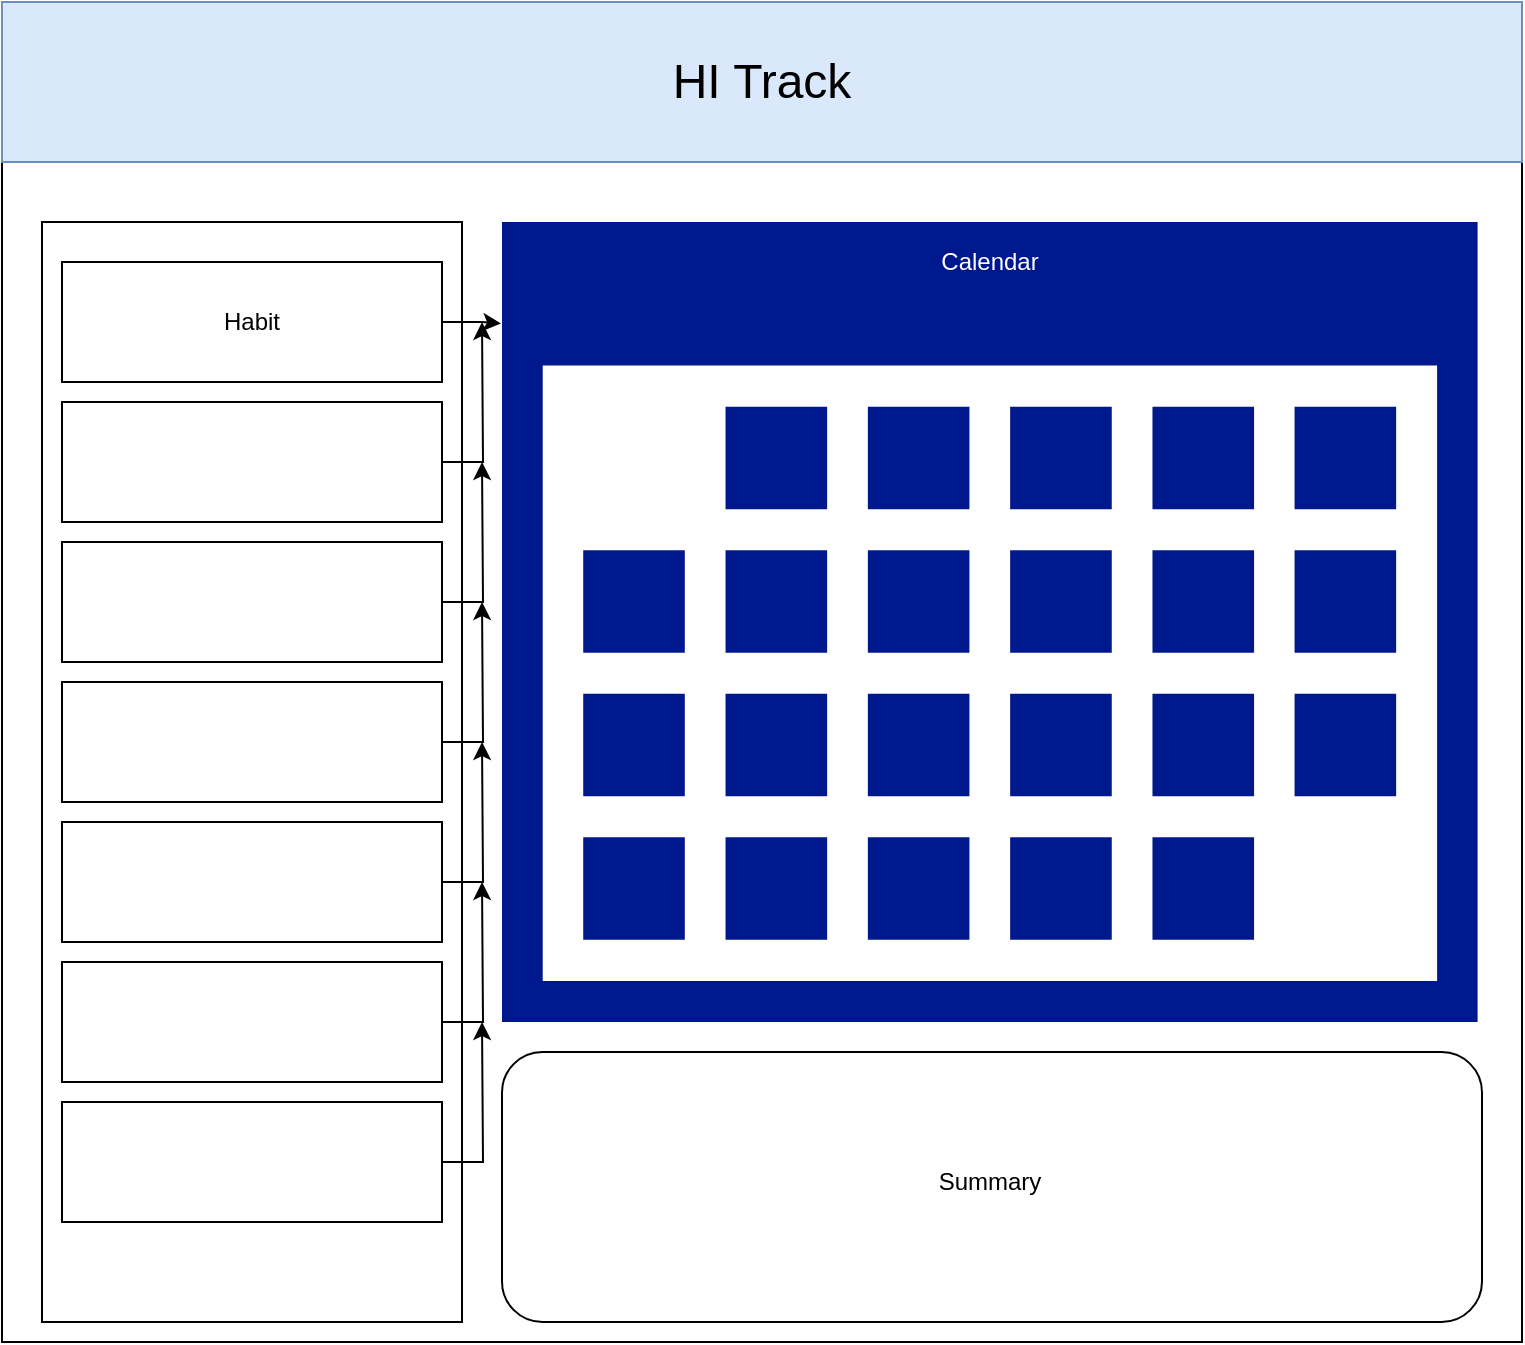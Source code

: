 <mxfile version="13.8.0" type="github">
  <diagram id="7v6SowFsglxmOPe5aAIz" name="Page-1">
    <mxGraphModel dx="1144" dy="742" grid="1" gridSize="10" guides="1" tooltips="1" connect="1" arrows="1" fold="1" page="1" pageScale="1" pageWidth="827" pageHeight="1169" math="0" shadow="0">
      <root>
        <mxCell id="0" />
        <mxCell id="1" parent="0" />
        <mxCell id="5jTeiE3X92dWw22Mxl1Y-1" value="" style="rounded=0;whiteSpace=wrap;html=1;" parent="1" vertex="1">
          <mxGeometry x="40" y="40" width="760" height="670" as="geometry" />
        </mxCell>
        <mxCell id="5jTeiE3X92dWw22Mxl1Y-2" value="" style="rounded=0;whiteSpace=wrap;html=1;fillColor=#dae8fc;strokeColor=#6c8ebf;" parent="1" vertex="1">
          <mxGeometry x="40" y="40" width="760" height="80" as="geometry" />
        </mxCell>
        <mxCell id="5jTeiE3X92dWw22Mxl1Y-3" value="&lt;font style=&quot;font-size: 24px&quot;&gt;HI Track&lt;/font&gt;" style="text;html=1;strokeColor=none;fillColor=none;align=center;verticalAlign=middle;whiteSpace=wrap;rounded=0;" parent="1" vertex="1">
          <mxGeometry x="355" y="50" width="130" height="60" as="geometry" />
        </mxCell>
        <mxCell id="5jTeiE3X92dWw22Mxl1Y-4" value="" style="rounded=0;whiteSpace=wrap;html=1;" parent="1" vertex="1">
          <mxGeometry x="60" y="150" width="210" height="550" as="geometry" />
        </mxCell>
        <mxCell id="5jTeiE3X92dWw22Mxl1Y-8" value="" style="aspect=fixed;pointerEvents=1;shadow=0;dashed=0;html=1;strokeColor=none;labelPosition=center;verticalLabelPosition=bottom;verticalAlign=top;align=center;fillColor=#00188D;shape=mxgraph.mscae.enterprise.calendar" parent="1" vertex="1">
          <mxGeometry x="290" y="150" width="487.8" height="400" as="geometry" />
        </mxCell>
        <mxCell id="UHfEggut4Vs32kTrTG5R-1" value="&lt;font color=&quot;#ffffff&quot;&gt;Calendar&lt;/font&gt;" style="text;html=1;strokeColor=none;fillColor=none;align=center;verticalAlign=middle;whiteSpace=wrap;rounded=0;" parent="1" vertex="1">
          <mxGeometry x="513.9" y="160" width="40" height="20" as="geometry" />
        </mxCell>
        <mxCell id="WT9Sr95JUcOkV2oNeUJ_-30" style="edgeStyle=orthogonalEdgeStyle;rounded=0;orthogonalLoop=1;jettySize=auto;html=1;entryX=-0.001;entryY=0.127;entryDx=0;entryDy=0;entryPerimeter=0;" edge="1" parent="1" source="WT9Sr95JUcOkV2oNeUJ_-19" target="5jTeiE3X92dWw22Mxl1Y-8">
          <mxGeometry relative="1" as="geometry" />
        </mxCell>
        <mxCell id="WT9Sr95JUcOkV2oNeUJ_-19" value="" style="rounded=0;whiteSpace=wrap;html=1;" vertex="1" parent="1">
          <mxGeometry x="70" y="170" width="190" height="60" as="geometry" />
        </mxCell>
        <mxCell id="WT9Sr95JUcOkV2oNeUJ_-31" style="edgeStyle=orthogonalEdgeStyle;rounded=0;orthogonalLoop=1;jettySize=auto;html=1;exitX=1;exitY=0.5;exitDx=0;exitDy=0;" edge="1" parent="1" source="WT9Sr95JUcOkV2oNeUJ_-20">
          <mxGeometry relative="1" as="geometry">
            <mxPoint x="280" y="200" as="targetPoint" />
          </mxGeometry>
        </mxCell>
        <mxCell id="WT9Sr95JUcOkV2oNeUJ_-20" value="" style="rounded=0;whiteSpace=wrap;html=1;" vertex="1" parent="1">
          <mxGeometry x="70" y="240" width="190" height="60" as="geometry" />
        </mxCell>
        <mxCell id="WT9Sr95JUcOkV2oNeUJ_-32" style="edgeStyle=orthogonalEdgeStyle;rounded=0;orthogonalLoop=1;jettySize=auto;html=1;" edge="1" parent="1" source="WT9Sr95JUcOkV2oNeUJ_-22">
          <mxGeometry relative="1" as="geometry">
            <mxPoint x="280" y="270" as="targetPoint" />
          </mxGeometry>
        </mxCell>
        <mxCell id="WT9Sr95JUcOkV2oNeUJ_-22" value="" style="rounded=0;whiteSpace=wrap;html=1;" vertex="1" parent="1">
          <mxGeometry x="70" y="310" width="190" height="60" as="geometry" />
        </mxCell>
        <mxCell id="WT9Sr95JUcOkV2oNeUJ_-33" style="edgeStyle=orthogonalEdgeStyle;rounded=0;orthogonalLoop=1;jettySize=auto;html=1;" edge="1" parent="1" source="WT9Sr95JUcOkV2oNeUJ_-23">
          <mxGeometry relative="1" as="geometry">
            <mxPoint x="280" y="340" as="targetPoint" />
          </mxGeometry>
        </mxCell>
        <mxCell id="WT9Sr95JUcOkV2oNeUJ_-23" value="" style="rounded=0;whiteSpace=wrap;html=1;" vertex="1" parent="1">
          <mxGeometry x="70" y="380" width="190" height="60" as="geometry" />
        </mxCell>
        <mxCell id="WT9Sr95JUcOkV2oNeUJ_-34" style="edgeStyle=orthogonalEdgeStyle;rounded=0;orthogonalLoop=1;jettySize=auto;html=1;" edge="1" parent="1" source="WT9Sr95JUcOkV2oNeUJ_-24">
          <mxGeometry relative="1" as="geometry">
            <mxPoint x="280" y="410" as="targetPoint" />
          </mxGeometry>
        </mxCell>
        <mxCell id="WT9Sr95JUcOkV2oNeUJ_-24" value="" style="rounded=0;whiteSpace=wrap;html=1;" vertex="1" parent="1">
          <mxGeometry x="70" y="450" width="190" height="60" as="geometry" />
        </mxCell>
        <mxCell id="WT9Sr95JUcOkV2oNeUJ_-35" style="edgeStyle=orthogonalEdgeStyle;rounded=0;orthogonalLoop=1;jettySize=auto;html=1;" edge="1" parent="1" source="WT9Sr95JUcOkV2oNeUJ_-25">
          <mxGeometry relative="1" as="geometry">
            <mxPoint x="280" y="480" as="targetPoint" />
          </mxGeometry>
        </mxCell>
        <mxCell id="WT9Sr95JUcOkV2oNeUJ_-25" value="" style="rounded=0;whiteSpace=wrap;html=1;" vertex="1" parent="1">
          <mxGeometry x="70" y="520" width="190" height="60" as="geometry" />
        </mxCell>
        <mxCell id="WT9Sr95JUcOkV2oNeUJ_-36" style="edgeStyle=orthogonalEdgeStyle;rounded=0;orthogonalLoop=1;jettySize=auto;html=1;" edge="1" parent="1" source="WT9Sr95JUcOkV2oNeUJ_-26">
          <mxGeometry relative="1" as="geometry">
            <mxPoint x="280" y="550" as="targetPoint" />
          </mxGeometry>
        </mxCell>
        <mxCell id="WT9Sr95JUcOkV2oNeUJ_-26" value="" style="rounded=0;whiteSpace=wrap;html=1;" vertex="1" parent="1">
          <mxGeometry x="70" y="590" width="190" height="60" as="geometry" />
        </mxCell>
        <mxCell id="WT9Sr95JUcOkV2oNeUJ_-27" value="Habit" style="text;html=1;strokeColor=none;fillColor=none;align=center;verticalAlign=middle;whiteSpace=wrap;rounded=0;" vertex="1" parent="1">
          <mxGeometry x="145" y="190" width="40" height="20" as="geometry" />
        </mxCell>
        <mxCell id="WT9Sr95JUcOkV2oNeUJ_-28" value="" style="rounded=1;whiteSpace=wrap;html=1;" vertex="1" parent="1">
          <mxGeometry x="290" y="565" width="490" height="135" as="geometry" />
        </mxCell>
        <mxCell id="WT9Sr95JUcOkV2oNeUJ_-29" value="Summary" style="text;html=1;strokeColor=none;fillColor=none;align=center;verticalAlign=middle;whiteSpace=wrap;rounded=0;" vertex="1" parent="1">
          <mxGeometry x="513.9" y="620" width="40" height="20" as="geometry" />
        </mxCell>
      </root>
    </mxGraphModel>
  </diagram>
</mxfile>
